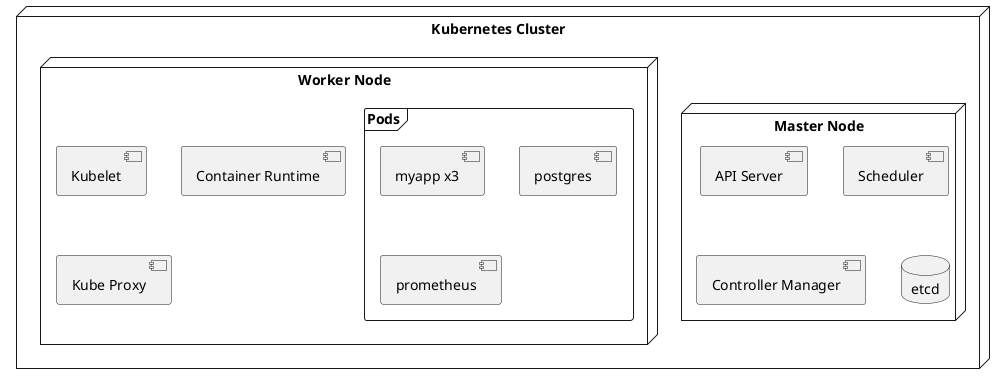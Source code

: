 @startuml Simplified Kubernetes Deployment
skinparam linetype ortho

node "Kubernetes Cluster" {
    node "Master Node" as Master {
        [API Server]
        [Scheduler]
        [Controller Manager]
        database "etcd"
    }
    node "Worker Node" as Worker {
        [Kubelet]
        [Container Runtime]
        [Kube Proxy]
        frame "Pods" {
            component "myapp x3" as MyApp
            component "postgres"
            component "prometheus"
        }
    }
}

@enduml
